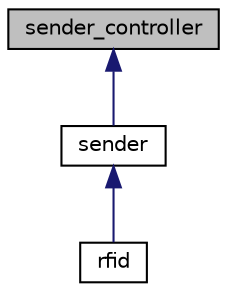 digraph "sender_controller"
{
 // LATEX_PDF_SIZE
  edge [fontname="Helvetica",fontsize="10",labelfontname="Helvetica",labelfontsize="10"];
  node [fontname="Helvetica",fontsize="10",shape=record];
  Node1 [label="sender_controller",height=0.2,width=0.4,color="black", fillcolor="grey75", style="filled", fontcolor="black",tooltip="This component controls the state machine in the sender."];
  Node1 -> Node2 [dir="back",color="midnightblue",fontsize="10",style="solid",fontname="Helvetica"];
  Node2 [label="sender",height=0.2,width=0.4,color="black", fillcolor="white", style="filled",URL="$classsender.html",tooltip="Component responsible for encoding packets and sending them to the TAG."];
  Node2 -> Node3 [dir="back",color="midnightblue",fontsize="10",style="solid",fontname="Helvetica"];
  Node3 [label="rfid",height=0.2,width=0.4,color="black", fillcolor="white", style="filled",URL="$classrfid.html",tooltip="Project top level, instantiates the sender, receiver and Avalon Interface."];
}
